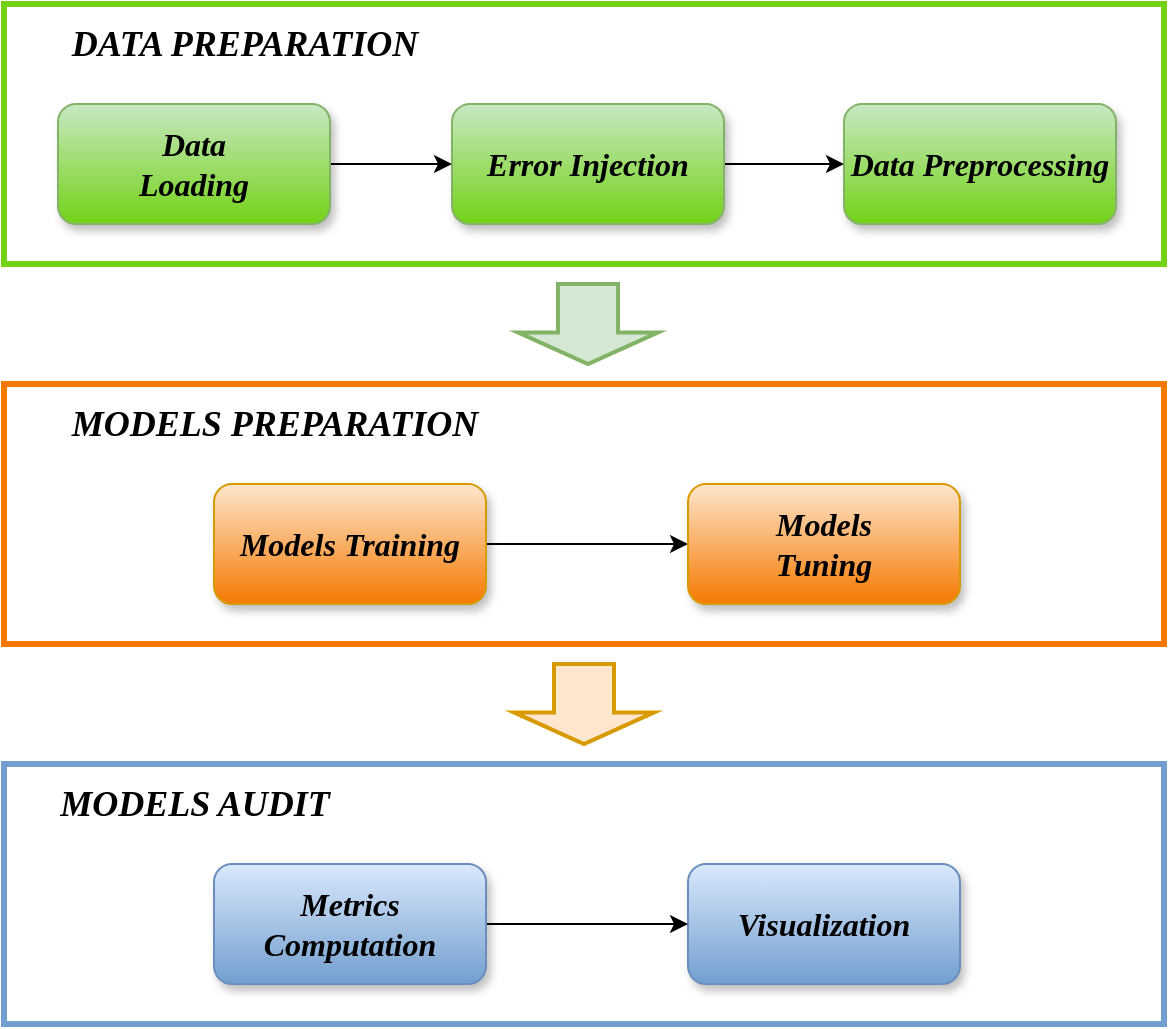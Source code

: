 <mxfile version="21.2.0">
  <diagram name="Page-1" id="UoKeEZk8qrJiN1z6IXMx">
    <mxGraphModel dx="1362" dy="766" grid="1" gridSize="10" guides="1" tooltips="1" connect="1" arrows="1" fold="1" page="1" pageScale="1" pageWidth="850" pageHeight="1100" math="0" shadow="0">
      <root>
        <mxCell id="0" />
        <mxCell id="1" parent="0" />
        <mxCell id="5Q4gcwFhn1eUK5E1_kNt-127" value="" style="rounded=0;whiteSpace=wrap;html=1;glass=0;fillColor=none;strokeWidth=3;strokeColor=#f57900;" parent="1" vertex="1">
          <mxGeometry x="110" y="270" width="580" height="130" as="geometry" />
        </mxCell>
        <mxCell id="5Q4gcwFhn1eUK5E1_kNt-125" value="" style="rounded=0;whiteSpace=wrap;html=1;glass=0;fillColor=none;strokeWidth=3;strokeColor=#73d216;" parent="1" vertex="1">
          <mxGeometry x="110" y="80" width="580" height="130" as="geometry" />
        </mxCell>
        <mxCell id="5Q4gcwFhn1eUK5E1_kNt-126" value="&lt;b&gt;&lt;font data-font-src=&quot;https://fonts.googleapis.com/css?family=Merienda+One+&quot; style=&quot;font-size: 19px;&quot; face=&quot;Merienda One&quot;&gt;&lt;i&gt;&lt;font style=&quot;font-size: 19px;&quot;&gt;&lt;font style=&quot;font-size: 19px;&quot;&gt;&lt;font style=&quot;font-size: 19px;&quot;&gt;&lt;font style=&quot;font-size: 19px;&quot;&gt;&lt;font style=&quot;font-size: 18px;&quot;&gt;&lt;font style=&quot;font-size: 18px;&quot;&gt;DATA PREPARATION&lt;br&gt;&lt;/font&gt;&lt;/font&gt;&lt;/font&gt;&lt;/font&gt;&lt;/font&gt;&lt;/font&gt;&lt;/i&gt;&lt;/font&gt;&lt;/b&gt;" style="text;html=1;align=center;verticalAlign=middle;resizable=0;points=[];autosize=1;strokeColor=none;fillColor=none;" parent="1" vertex="1">
          <mxGeometry x="110" y="80" width="240" height="40" as="geometry" />
        </mxCell>
        <mxCell id="uEqAPO-9SHNmqftn-ccm-8" style="edgeStyle=orthogonalEdgeStyle;rounded=0;orthogonalLoop=1;jettySize=auto;html=1;entryX=0;entryY=0.5;entryDx=0;entryDy=0;" parent="1" source="uEqAPO-9SHNmqftn-ccm-1" target="uEqAPO-9SHNmqftn-ccm-6" edge="1">
          <mxGeometry relative="1" as="geometry" />
        </mxCell>
        <mxCell id="uEqAPO-9SHNmqftn-ccm-1" value="&lt;div&gt;&lt;b&gt;&lt;font data-font-src=&quot;https://fonts.googleapis.com/css?family=Berkshire+Swash&quot; style=&quot;font-size: 13px;&quot; face=&quot;Verdana&quot;&gt;&lt;i&gt;&lt;font style=&quot;font-size: 14px;&quot;&gt;&lt;font style=&quot;font-size: 15px;&quot;&gt;&lt;font style=&quot;font-size: 16px;&quot;&gt;Data &lt;br&gt;&lt;/font&gt;&lt;/font&gt;&lt;/font&gt;&lt;/i&gt;&lt;/font&gt;&lt;/b&gt;&lt;/div&gt;&lt;div&gt;&lt;b&gt;&lt;font data-font-src=&quot;https://fonts.googleapis.com/css?family=Berkshire+Swash&quot; style=&quot;font-size: 13px;&quot; face=&quot;Verdana&quot;&gt;&lt;i&gt;&lt;font style=&quot;font-size: 14px;&quot;&gt;&lt;font style=&quot;font-size: 15px;&quot;&gt;&lt;font style=&quot;font-size: 16px;&quot;&gt;Loading&lt;br&gt;&lt;/font&gt;&lt;/font&gt;&lt;/font&gt;&lt;/i&gt;&lt;/font&gt;&lt;/b&gt;&lt;/div&gt;" style="rounded=1;whiteSpace=wrap;html=1;fillColor=#c8e8c3;strokeColor=#82b366;gradientColor=#73d216;shadow=1;" parent="1" vertex="1">
          <mxGeometry x="137" y="130" width="136" height="60" as="geometry" />
        </mxCell>
        <mxCell id="uEqAPO-9SHNmqftn-ccm-9" style="edgeStyle=orthogonalEdgeStyle;rounded=0;orthogonalLoop=1;jettySize=auto;html=1;entryX=0;entryY=0.5;entryDx=0;entryDy=0;" parent="1" source="uEqAPO-9SHNmqftn-ccm-6" target="uEqAPO-9SHNmqftn-ccm-7" edge="1">
          <mxGeometry relative="1" as="geometry" />
        </mxCell>
        <mxCell id="uEqAPO-9SHNmqftn-ccm-6" value="&lt;div&gt;&lt;font data-font-src=&quot;https://fonts.googleapis.com/css?family=Berkshire+Swash&quot; style=&quot;font-size: 13px;&quot; face=&quot;Verdana&quot;&gt;&lt;i&gt;&lt;font style=&quot;font-size: 14px;&quot;&gt;&lt;font style=&quot;font-size: 15px;&quot;&gt;&lt;font style=&quot;font-size: 16px;&quot;&gt;&lt;b&gt;Error Injection&lt;br&gt;&lt;/b&gt;&lt;/font&gt;&lt;/font&gt;&lt;/font&gt;&lt;/i&gt;&lt;/font&gt;&lt;/div&gt;" style="rounded=1;whiteSpace=wrap;html=1;fillColor=#c8e8c3;strokeColor=#82b366;gradientColor=#73d216;shadow=1;" parent="1" vertex="1">
          <mxGeometry x="334" y="130" width="136" height="60" as="geometry" />
        </mxCell>
        <mxCell id="uEqAPO-9SHNmqftn-ccm-7" value="&lt;div&gt;&lt;font data-font-src=&quot;https://fonts.googleapis.com/css?family=Berkshire+Swash&quot; style=&quot;font-size: 13px;&quot; face=&quot;Verdana&quot;&gt;&lt;i&gt;&lt;font style=&quot;font-size: 14px;&quot;&gt;&lt;font style=&quot;font-size: 15px;&quot;&gt;&lt;font style=&quot;font-size: 16px;&quot;&gt;&lt;b&gt;Data Preprocessing&lt;/b&gt;&lt;/font&gt;&lt;/font&gt;&lt;/font&gt;&lt;/i&gt;&lt;/font&gt;&lt;/div&gt;" style="rounded=1;whiteSpace=wrap;html=1;fillColor=#c8e8c3;strokeColor=#82b366;gradientColor=#73d216;shadow=1;" parent="1" vertex="1">
          <mxGeometry x="530" y="130" width="136" height="60" as="geometry" />
        </mxCell>
        <mxCell id="uEqAPO-9SHNmqftn-ccm-23" style="edgeStyle=orthogonalEdgeStyle;rounded=0;orthogonalLoop=1;jettySize=auto;html=1;entryX=0;entryY=0.5;entryDx=0;entryDy=0;" parent="1" source="uEqAPO-9SHNmqftn-ccm-10" target="uEqAPO-9SHNmqftn-ccm-11" edge="1">
          <mxGeometry relative="1" as="geometry" />
        </mxCell>
        <mxCell id="uEqAPO-9SHNmqftn-ccm-10" value="&lt;div&gt;&lt;font data-font-src=&quot;https://fonts.googleapis.com/css?family=Berkshire+Swash&quot; style=&quot;font-size: 13px;&quot; face=&quot;Verdana&quot;&gt;&lt;i&gt;&lt;font style=&quot;font-size: 14px;&quot;&gt;&lt;font style=&quot;font-size: 15px;&quot;&gt;&lt;font style=&quot;font-size: 16px;&quot;&gt;&lt;b&gt;Models Training&lt;br&gt;&lt;/b&gt;&lt;/font&gt;&lt;/font&gt;&lt;/font&gt;&lt;/i&gt;&lt;/font&gt;&lt;/div&gt;" style="rounded=1;whiteSpace=wrap;html=1;fillColor=#ffe6cc;strokeColor=#d79b00;shadow=1;gradientColor=#f57900;" parent="1" vertex="1">
          <mxGeometry x="215" y="320" width="136" height="60" as="geometry" />
        </mxCell>
        <mxCell id="uEqAPO-9SHNmqftn-ccm-11" value="&lt;div&gt;&lt;font data-font-src=&quot;https://fonts.googleapis.com/css?family=Berkshire+Swash&quot; style=&quot;font-size: 13px;&quot; face=&quot;Verdana&quot;&gt;&lt;i&gt;&lt;font style=&quot;font-size: 14px;&quot;&gt;&lt;font style=&quot;font-size: 15px;&quot;&gt;&lt;font style=&quot;font-size: 16px;&quot;&gt;&lt;b&gt;Models &lt;br&gt;Tuning&lt;/b&gt;&lt;/font&gt;&lt;/font&gt;&lt;/font&gt;&lt;/i&gt;&lt;/font&gt;&lt;/div&gt;" style="rounded=1;whiteSpace=wrap;html=1;fillColor=#ffe6cc;strokeColor=#d79b00;shadow=1;gradientColor=#f57900;" parent="1" vertex="1">
          <mxGeometry x="452" y="320" width="136" height="60" as="geometry" />
        </mxCell>
        <mxCell id="uEqAPO-9SHNmqftn-ccm-13" value="&lt;b&gt;&lt;font data-font-src=&quot;https://fonts.googleapis.com/css?family=Merienda+One+&quot; style=&quot;font-size: 19px;&quot; face=&quot;Merienda One&quot;&gt;&lt;i&gt;&lt;font style=&quot;font-size: 19px;&quot;&gt;&lt;font style=&quot;font-size: 19px;&quot;&gt;&lt;font style=&quot;font-size: 19px;&quot;&gt;&lt;font style=&quot;font-size: 19px;&quot;&gt;&lt;font style=&quot;font-size: 18px;&quot;&gt;&lt;font style=&quot;font-size: 18px;&quot;&gt;MODELS PREPARATION&lt;br&gt;&lt;/font&gt;&lt;/font&gt;&lt;/font&gt;&lt;/font&gt;&lt;/font&gt;&lt;/font&gt;&lt;/i&gt;&lt;/font&gt;&lt;/b&gt;" style="text;html=1;align=center;verticalAlign=middle;resizable=0;points=[];autosize=1;strokeColor=none;fillColor=none;" parent="1" vertex="1">
          <mxGeometry x="110" y="270" width="270" height="40" as="geometry" />
        </mxCell>
        <mxCell id="uEqAPO-9SHNmqftn-ccm-21" value="" style="shape=mxgraph.arrows.arrow_down;html=1;verticalLabelPosition=bottom;verticalAlign=top;strokeWidth=2;strokeColor=#82b366;fillColor=#d5e8d4;" parent="1" vertex="1">
          <mxGeometry x="367" y="220" width="70" height="40" as="geometry" />
        </mxCell>
        <mxCell id="uEqAPO-9SHNmqftn-ccm-27" value="" style="rounded=0;whiteSpace=wrap;html=1;glass=0;fillColor=none;strokeWidth=3;strokeColor=#729fcf;" parent="1" vertex="1">
          <mxGeometry x="110" y="460" width="580" height="130" as="geometry" />
        </mxCell>
        <mxCell id="uEqAPO-9SHNmqftn-ccm-25" value="&lt;div&gt;&lt;font data-font-src=&quot;https://fonts.googleapis.com/css?family=Berkshire+Swash&quot; style=&quot;font-size: 13px;&quot; face=&quot;Verdana&quot;&gt;&lt;i&gt;&lt;font style=&quot;font-size: 14px;&quot;&gt;&lt;font style=&quot;font-size: 15px;&quot;&gt;&lt;font style=&quot;font-size: 16px;&quot;&gt;&lt;b&gt;Visualization&lt;/b&gt;&lt;/font&gt;&lt;/font&gt;&lt;/font&gt;&lt;/i&gt;&lt;/font&gt;&lt;/div&gt;" style="rounded=1;whiteSpace=wrap;html=1;fillColor=#dae8fc;strokeColor=#6c8ebf;shadow=1;gradientColor=#729fcf;" parent="1" vertex="1">
          <mxGeometry x="452" y="510" width="136" height="60" as="geometry" />
        </mxCell>
        <mxCell id="uEqAPO-9SHNmqftn-ccm-30" style="edgeStyle=orthogonalEdgeStyle;rounded=0;orthogonalLoop=1;jettySize=auto;html=1;entryX=0;entryY=0.5;entryDx=0;entryDy=0;" parent="1" source="uEqAPO-9SHNmqftn-ccm-26" target="uEqAPO-9SHNmqftn-ccm-25" edge="1">
          <mxGeometry relative="1" as="geometry" />
        </mxCell>
        <mxCell id="uEqAPO-9SHNmqftn-ccm-26" value="&lt;div&gt;&lt;font data-font-src=&quot;https://fonts.googleapis.com/css?family=Berkshire+Swash&quot; style=&quot;font-size: 13px;&quot; face=&quot;Verdana&quot;&gt;&lt;i&gt;&lt;font style=&quot;font-size: 14px;&quot;&gt;&lt;font style=&quot;font-size: 15px;&quot;&gt;&lt;font style=&quot;font-size: 16px;&quot;&gt;&lt;b&gt;Metrics Computation&lt;br&gt;&lt;/b&gt;&lt;/font&gt;&lt;/font&gt;&lt;/font&gt;&lt;/i&gt;&lt;/font&gt;&lt;/div&gt;" style="rounded=1;whiteSpace=wrap;html=1;fillColor=#dae8fc;strokeColor=#6c8ebf;shadow=1;gradientColor=#729fcf;" parent="1" vertex="1">
          <mxGeometry x="215" y="510" width="136" height="60" as="geometry" />
        </mxCell>
        <mxCell id="uEqAPO-9SHNmqftn-ccm-28" value="" style="shape=mxgraph.arrows.arrow_down;html=1;verticalLabelPosition=bottom;verticalAlign=top;strokeWidth=2;strokeColor=#d79b00;fillColor=#ffe6cc;" parent="1" vertex="1">
          <mxGeometry x="365" y="410" width="70" height="40" as="geometry" />
        </mxCell>
        <mxCell id="uEqAPO-9SHNmqftn-ccm-29" value="&lt;b&gt;&lt;font data-font-src=&quot;https://fonts.googleapis.com/css?family=Merienda+One+&quot; style=&quot;font-size: 19px;&quot; face=&quot;Merienda One&quot;&gt;&lt;i&gt;&lt;font style=&quot;font-size: 19px;&quot;&gt;&lt;font style=&quot;font-size: 19px;&quot;&gt;&lt;font style=&quot;font-size: 19px;&quot;&gt;&lt;font style=&quot;font-size: 19px;&quot;&gt;&lt;font style=&quot;font-size: 18px;&quot;&gt;&lt;font style=&quot;font-size: 18px;&quot;&gt;MODELS AUDIT&lt;/font&gt;&lt;/font&gt;&lt;/font&gt;&lt;/font&gt;&lt;/font&gt;&lt;/font&gt;&lt;/i&gt;&lt;/font&gt;&lt;/b&gt;" style="text;html=1;align=center;verticalAlign=middle;resizable=0;points=[];autosize=1;strokeColor=none;fillColor=none;" parent="1" vertex="1">
          <mxGeometry x="110" y="460" width="190" height="40" as="geometry" />
        </mxCell>
      </root>
    </mxGraphModel>
  </diagram>
</mxfile>
